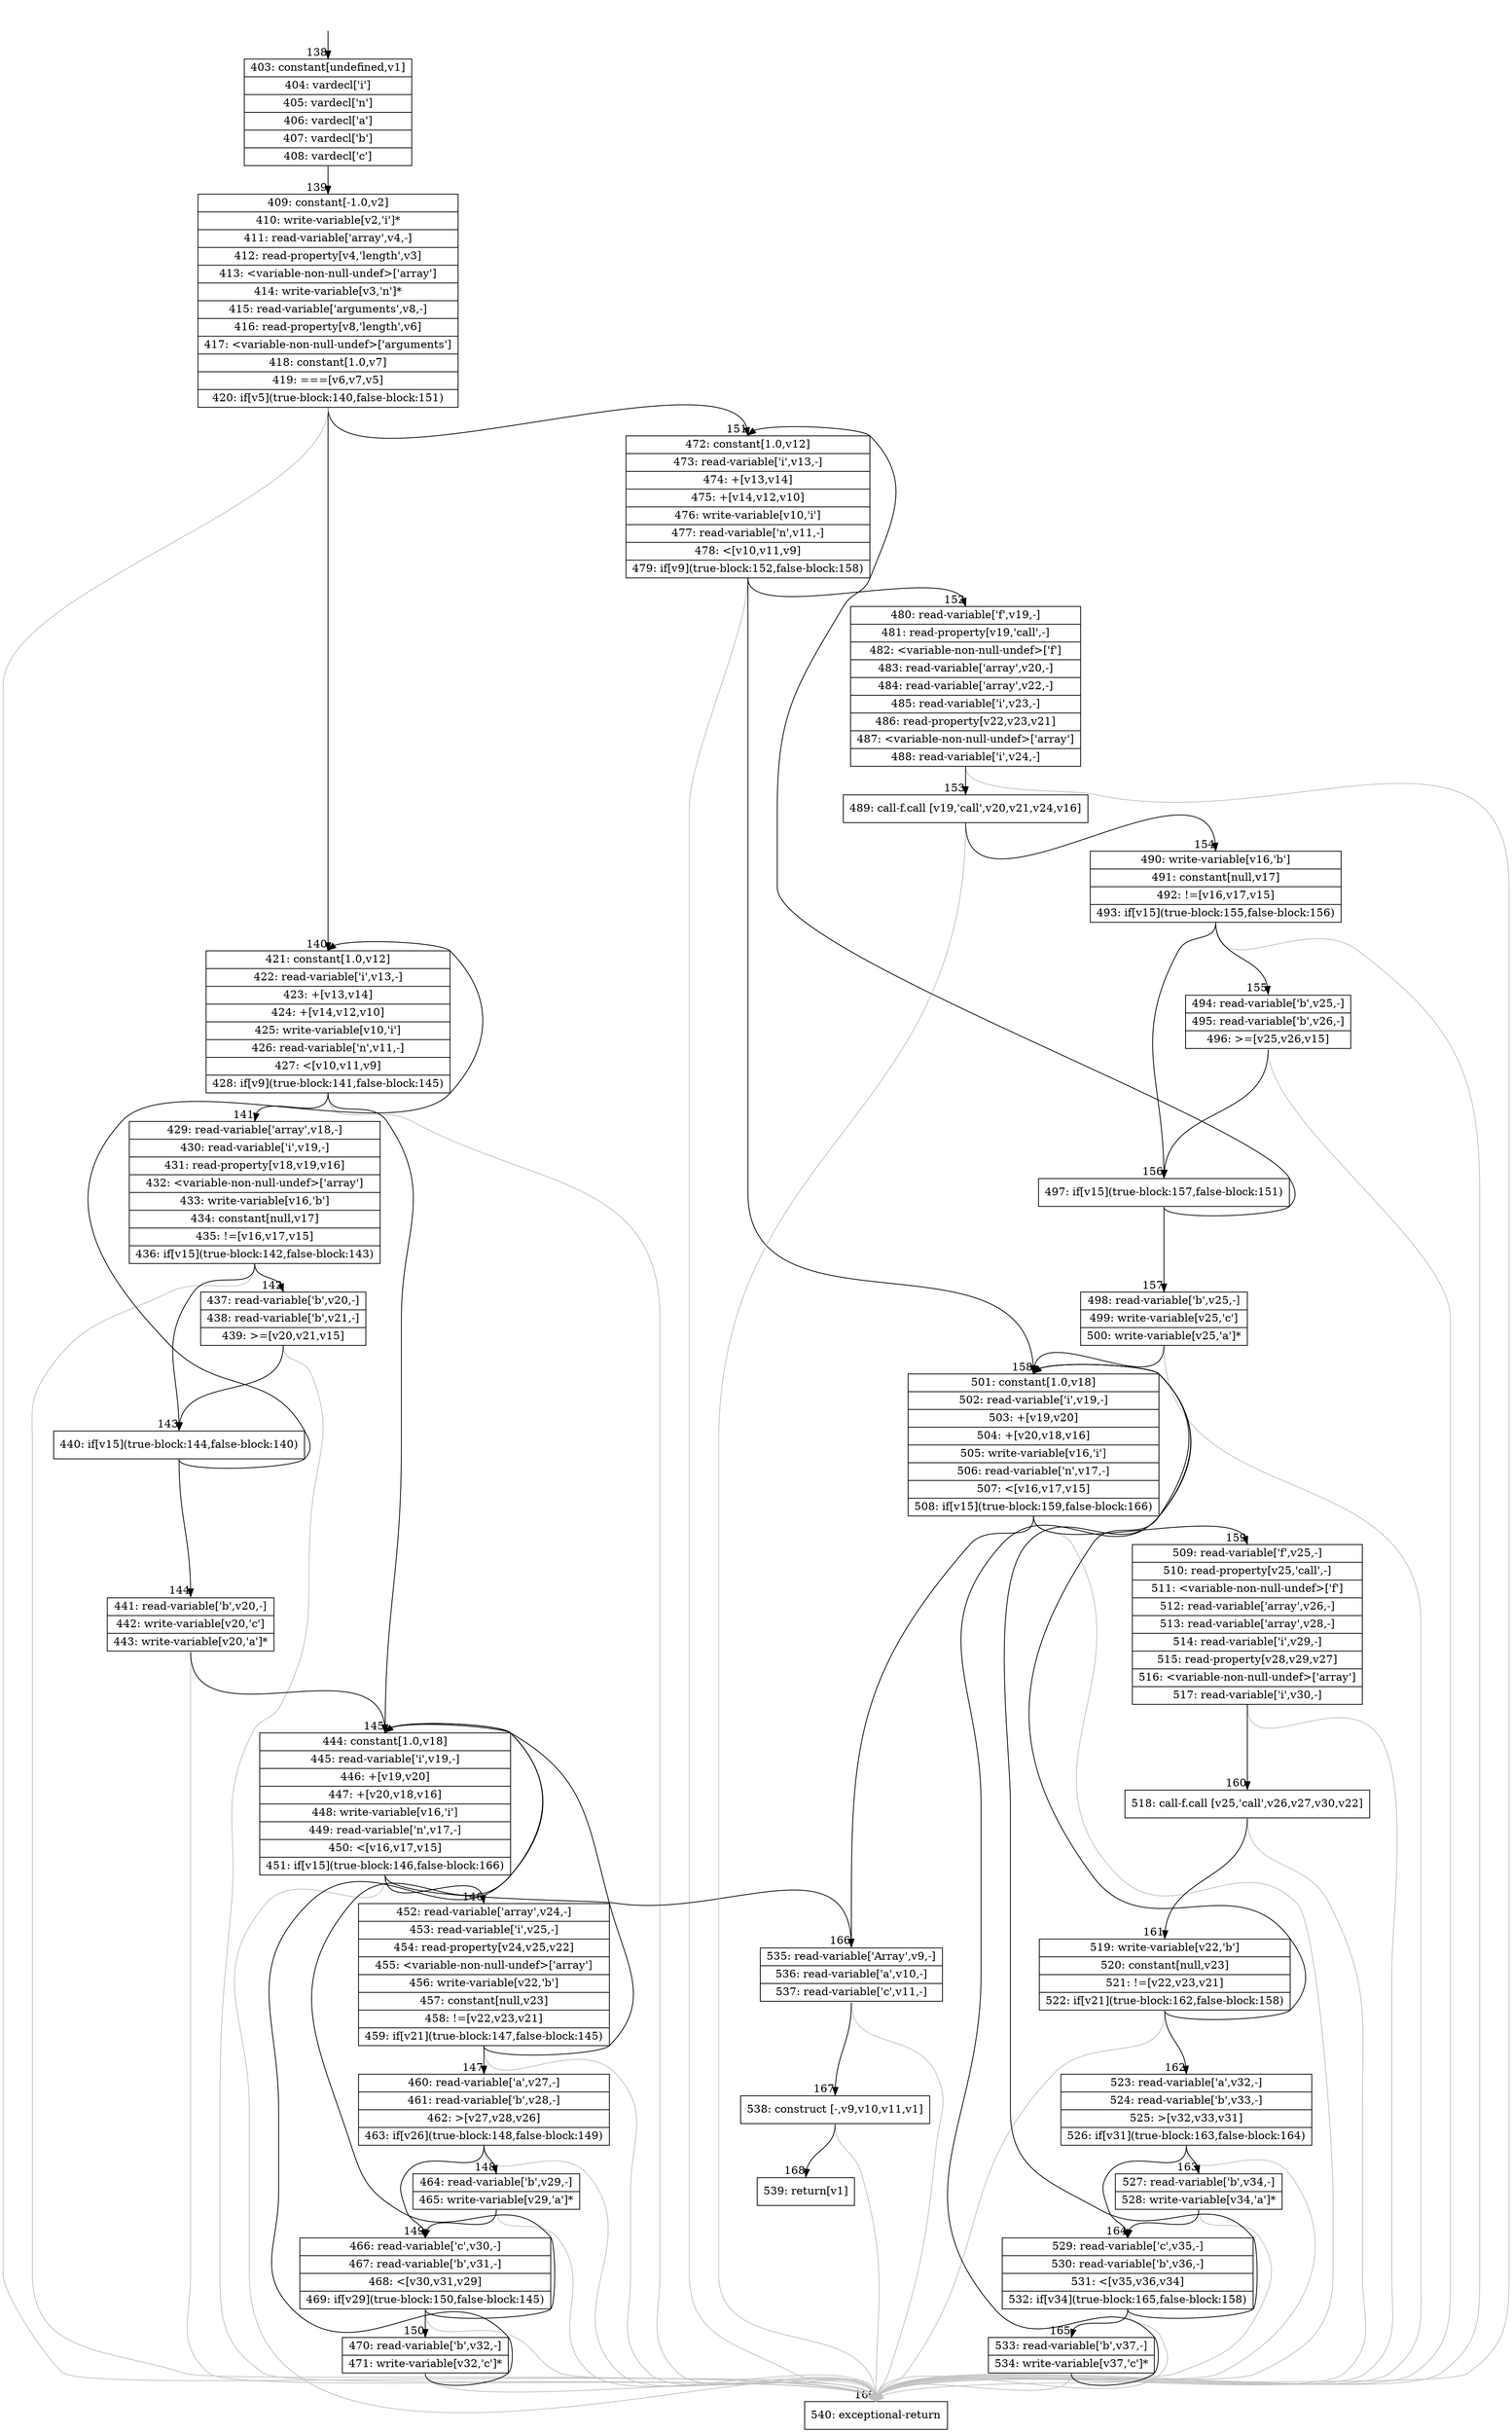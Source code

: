 digraph {
rankdir="TD"
BB_entry14[shape=none,label=""];
BB_entry14 -> BB138 [tailport=s, headport=n, headlabel="    138"]
BB138 [shape=record label="{403: constant[undefined,v1]|404: vardecl['i']|405: vardecl['n']|406: vardecl['a']|407: vardecl['b']|408: vardecl['c']}" ] 
BB138 -> BB139 [tailport=s, headport=n, headlabel="      139"]
BB139 [shape=record label="{409: constant[-1.0,v2]|410: write-variable[v2,'i']*|411: read-variable['array',v4,-]|412: read-property[v4,'length',v3]|413: \<variable-non-null-undef\>['array']|414: write-variable[v3,'n']*|415: read-variable['arguments',v8,-]|416: read-property[v8,'length',v6]|417: \<variable-non-null-undef\>['arguments']|418: constant[1.0,v7]|419: ===[v6,v7,v5]|420: if[v5](true-block:140,false-block:151)}" ] 
BB139 -> BB140 [tailport=s, headport=n, headlabel="      140"]
BB139 -> BB151 [tailport=s, headport=n, headlabel="      151"]
BB139 -> BB169 [tailport=s, headport=n, color=gray, headlabel="      169"]
BB140 [shape=record label="{421: constant[1.0,v12]|422: read-variable['i',v13,-]|423: +[v13,v14]|424: +[v14,v12,v10]|425: write-variable[v10,'i']|426: read-variable['n',v11,-]|427: \<[v10,v11,v9]|428: if[v9](true-block:141,false-block:145)}" ] 
BB140 -> BB141 [tailport=s, headport=n, headlabel="      141"]
BB140 -> BB145 [tailport=s, headport=n, headlabel="      145"]
BB140 -> BB169 [tailport=s, headport=n, color=gray]
BB141 [shape=record label="{429: read-variable['array',v18,-]|430: read-variable['i',v19,-]|431: read-property[v18,v19,v16]|432: \<variable-non-null-undef\>['array']|433: write-variable[v16,'b']|434: constant[null,v17]|435: !=[v16,v17,v15]|436: if[v15](true-block:142,false-block:143)}" ] 
BB141 -> BB143 [tailport=s, headport=n, headlabel="      143"]
BB141 -> BB142 [tailport=s, headport=n, headlabel="      142"]
BB141 -> BB169 [tailport=s, headport=n, color=gray]
BB142 [shape=record label="{437: read-variable['b',v20,-]|438: read-variable['b',v21,-]|439: \>=[v20,v21,v15]}" ] 
BB142 -> BB143 [tailport=s, headport=n]
BB142 -> BB169 [tailport=s, headport=n, color=gray]
BB143 [shape=record label="{440: if[v15](true-block:144,false-block:140)}" ] 
BB143 -> BB144 [tailport=s, headport=n, headlabel="      144"]
BB143 -> BB140 [tailport=s, headport=n]
BB144 [shape=record label="{441: read-variable['b',v20,-]|442: write-variable[v20,'c']|443: write-variable[v20,'a']*}" ] 
BB144 -> BB145 [tailport=s, headport=n]
BB144 -> BB169 [tailport=s, headport=n, color=gray]
BB145 [shape=record label="{444: constant[1.0,v18]|445: read-variable['i',v19,-]|446: +[v19,v20]|447: +[v20,v18,v16]|448: write-variable[v16,'i']|449: read-variable['n',v17,-]|450: \<[v16,v17,v15]|451: if[v15](true-block:146,false-block:166)}" ] 
BB145 -> BB146 [tailport=s, headport=n, headlabel="      146"]
BB145 -> BB166 [tailport=s, headport=n, headlabel="      166"]
BB145 -> BB169 [tailport=s, headport=n, color=gray]
BB146 [shape=record label="{452: read-variable['array',v24,-]|453: read-variable['i',v25,-]|454: read-property[v24,v25,v22]|455: \<variable-non-null-undef\>['array']|456: write-variable[v22,'b']|457: constant[null,v23]|458: !=[v22,v23,v21]|459: if[v21](true-block:147,false-block:145)}" ] 
BB146 -> BB147 [tailport=s, headport=n, headlabel="      147"]
BB146 -> BB145 [tailport=s, headport=n]
BB146 -> BB169 [tailport=s, headport=n, color=gray]
BB147 [shape=record label="{460: read-variable['a',v27,-]|461: read-variable['b',v28,-]|462: \>[v27,v28,v26]|463: if[v26](true-block:148,false-block:149)}" ] 
BB147 -> BB148 [tailport=s, headport=n, headlabel="      148"]
BB147 -> BB149 [tailport=s, headport=n, headlabel="      149"]
BB147 -> BB169 [tailport=s, headport=n, color=gray]
BB148 [shape=record label="{464: read-variable['b',v29,-]|465: write-variable[v29,'a']*}" ] 
BB148 -> BB149 [tailport=s, headport=n]
BB148 -> BB169 [tailport=s, headport=n, color=gray]
BB149 [shape=record label="{466: read-variable['c',v30,-]|467: read-variable['b',v31,-]|468: \<[v30,v31,v29]|469: if[v29](true-block:150,false-block:145)}" ] 
BB149 -> BB150 [tailport=s, headport=n, headlabel="      150"]
BB149 -> BB145 [tailport=s, headport=n]
BB149 -> BB169 [tailport=s, headport=n, color=gray]
BB150 [shape=record label="{470: read-variable['b',v32,-]|471: write-variable[v32,'c']*}" ] 
BB150 -> BB145 [tailport=s, headport=n]
BB150 -> BB169 [tailport=s, headport=n, color=gray]
BB151 [shape=record label="{472: constant[1.0,v12]|473: read-variable['i',v13,-]|474: +[v13,v14]|475: +[v14,v12,v10]|476: write-variable[v10,'i']|477: read-variable['n',v11,-]|478: \<[v10,v11,v9]|479: if[v9](true-block:152,false-block:158)}" ] 
BB151 -> BB152 [tailport=s, headport=n, headlabel="      152"]
BB151 -> BB158 [tailport=s, headport=n, headlabel="      158"]
BB151 -> BB169 [tailport=s, headport=n, color=gray]
BB152 [shape=record label="{480: read-variable['f',v19,-]|481: read-property[v19,'call',-]|482: \<variable-non-null-undef\>['f']|483: read-variable['array',v20,-]|484: read-variable['array',v22,-]|485: read-variable['i',v23,-]|486: read-property[v22,v23,v21]|487: \<variable-non-null-undef\>['array']|488: read-variable['i',v24,-]}" ] 
BB152 -> BB153 [tailport=s, headport=n, headlabel="      153"]
BB152 -> BB169 [tailport=s, headport=n, color=gray]
BB153 [shape=record label="{489: call-f.call [v19,'call',v20,v21,v24,v16]}" ] 
BB153 -> BB154 [tailport=s, headport=n, headlabel="      154"]
BB153 -> BB169 [tailport=s, headport=n, color=gray]
BB154 [shape=record label="{490: write-variable[v16,'b']|491: constant[null,v17]|492: !=[v16,v17,v15]|493: if[v15](true-block:155,false-block:156)}" ] 
BB154 -> BB156 [tailport=s, headport=n, headlabel="      156"]
BB154 -> BB155 [tailport=s, headport=n, headlabel="      155"]
BB154 -> BB169 [tailport=s, headport=n, color=gray]
BB155 [shape=record label="{494: read-variable['b',v25,-]|495: read-variable['b',v26,-]|496: \>=[v25,v26,v15]}" ] 
BB155 -> BB156 [tailport=s, headport=n]
BB155 -> BB169 [tailport=s, headport=n, color=gray]
BB156 [shape=record label="{497: if[v15](true-block:157,false-block:151)}" ] 
BB156 -> BB157 [tailport=s, headport=n, headlabel="      157"]
BB156 -> BB151 [tailport=s, headport=n]
BB157 [shape=record label="{498: read-variable['b',v25,-]|499: write-variable[v25,'c']|500: write-variable[v25,'a']*}" ] 
BB157 -> BB158 [tailport=s, headport=n]
BB157 -> BB169 [tailport=s, headport=n, color=gray]
BB158 [shape=record label="{501: constant[1.0,v18]|502: read-variable['i',v19,-]|503: +[v19,v20]|504: +[v20,v18,v16]|505: write-variable[v16,'i']|506: read-variable['n',v17,-]|507: \<[v16,v17,v15]|508: if[v15](true-block:159,false-block:166)}" ] 
BB158 -> BB159 [tailport=s, headport=n, headlabel="      159"]
BB158 -> BB166 [tailport=s, headport=n]
BB158 -> BB169 [tailport=s, headport=n, color=gray]
BB159 [shape=record label="{509: read-variable['f',v25,-]|510: read-property[v25,'call',-]|511: \<variable-non-null-undef\>['f']|512: read-variable['array',v26,-]|513: read-variable['array',v28,-]|514: read-variable['i',v29,-]|515: read-property[v28,v29,v27]|516: \<variable-non-null-undef\>['array']|517: read-variable['i',v30,-]}" ] 
BB159 -> BB160 [tailport=s, headport=n, headlabel="      160"]
BB159 -> BB169 [tailport=s, headport=n, color=gray]
BB160 [shape=record label="{518: call-f.call [v25,'call',v26,v27,v30,v22]}" ] 
BB160 -> BB161 [tailport=s, headport=n, headlabel="      161"]
BB160 -> BB169 [tailport=s, headport=n, color=gray]
BB161 [shape=record label="{519: write-variable[v22,'b']|520: constant[null,v23]|521: !=[v22,v23,v21]|522: if[v21](true-block:162,false-block:158)}" ] 
BB161 -> BB162 [tailport=s, headport=n, headlabel="      162"]
BB161 -> BB158 [tailport=s, headport=n]
BB161 -> BB169 [tailport=s, headport=n, color=gray]
BB162 [shape=record label="{523: read-variable['a',v32,-]|524: read-variable['b',v33,-]|525: \>[v32,v33,v31]|526: if[v31](true-block:163,false-block:164)}" ] 
BB162 -> BB163 [tailport=s, headport=n, headlabel="      163"]
BB162 -> BB164 [tailport=s, headport=n, headlabel="      164"]
BB162 -> BB169 [tailport=s, headport=n, color=gray]
BB163 [shape=record label="{527: read-variable['b',v34,-]|528: write-variable[v34,'a']*}" ] 
BB163 -> BB164 [tailport=s, headport=n]
BB163 -> BB169 [tailport=s, headport=n, color=gray]
BB164 [shape=record label="{529: read-variable['c',v35,-]|530: read-variable['b',v36,-]|531: \<[v35,v36,v34]|532: if[v34](true-block:165,false-block:158)}" ] 
BB164 -> BB165 [tailport=s, headport=n, headlabel="      165"]
BB164 -> BB158 [tailport=s, headport=n]
BB164 -> BB169 [tailport=s, headport=n, color=gray]
BB165 [shape=record label="{533: read-variable['b',v37,-]|534: write-variable[v37,'c']*}" ] 
BB165 -> BB158 [tailport=s, headport=n]
BB165 -> BB169 [tailport=s, headport=n, color=gray]
BB166 [shape=record label="{535: read-variable['Array',v9,-]|536: read-variable['a',v10,-]|537: read-variable['c',v11,-]}" ] 
BB166 -> BB167 [tailport=s, headport=n, headlabel="      167"]
BB166 -> BB169 [tailport=s, headport=n, color=gray]
BB167 [shape=record label="{538: construct [-,v9,v10,v11,v1]}" ] 
BB167 -> BB168 [tailport=s, headport=n, headlabel="      168"]
BB167 -> BB169 [tailport=s, headport=n, color=gray]
BB168 [shape=record label="{539: return[v1]}" ] 
BB169 [shape=record label="{540: exceptional-return}" ] 
//#$~ 107
}
